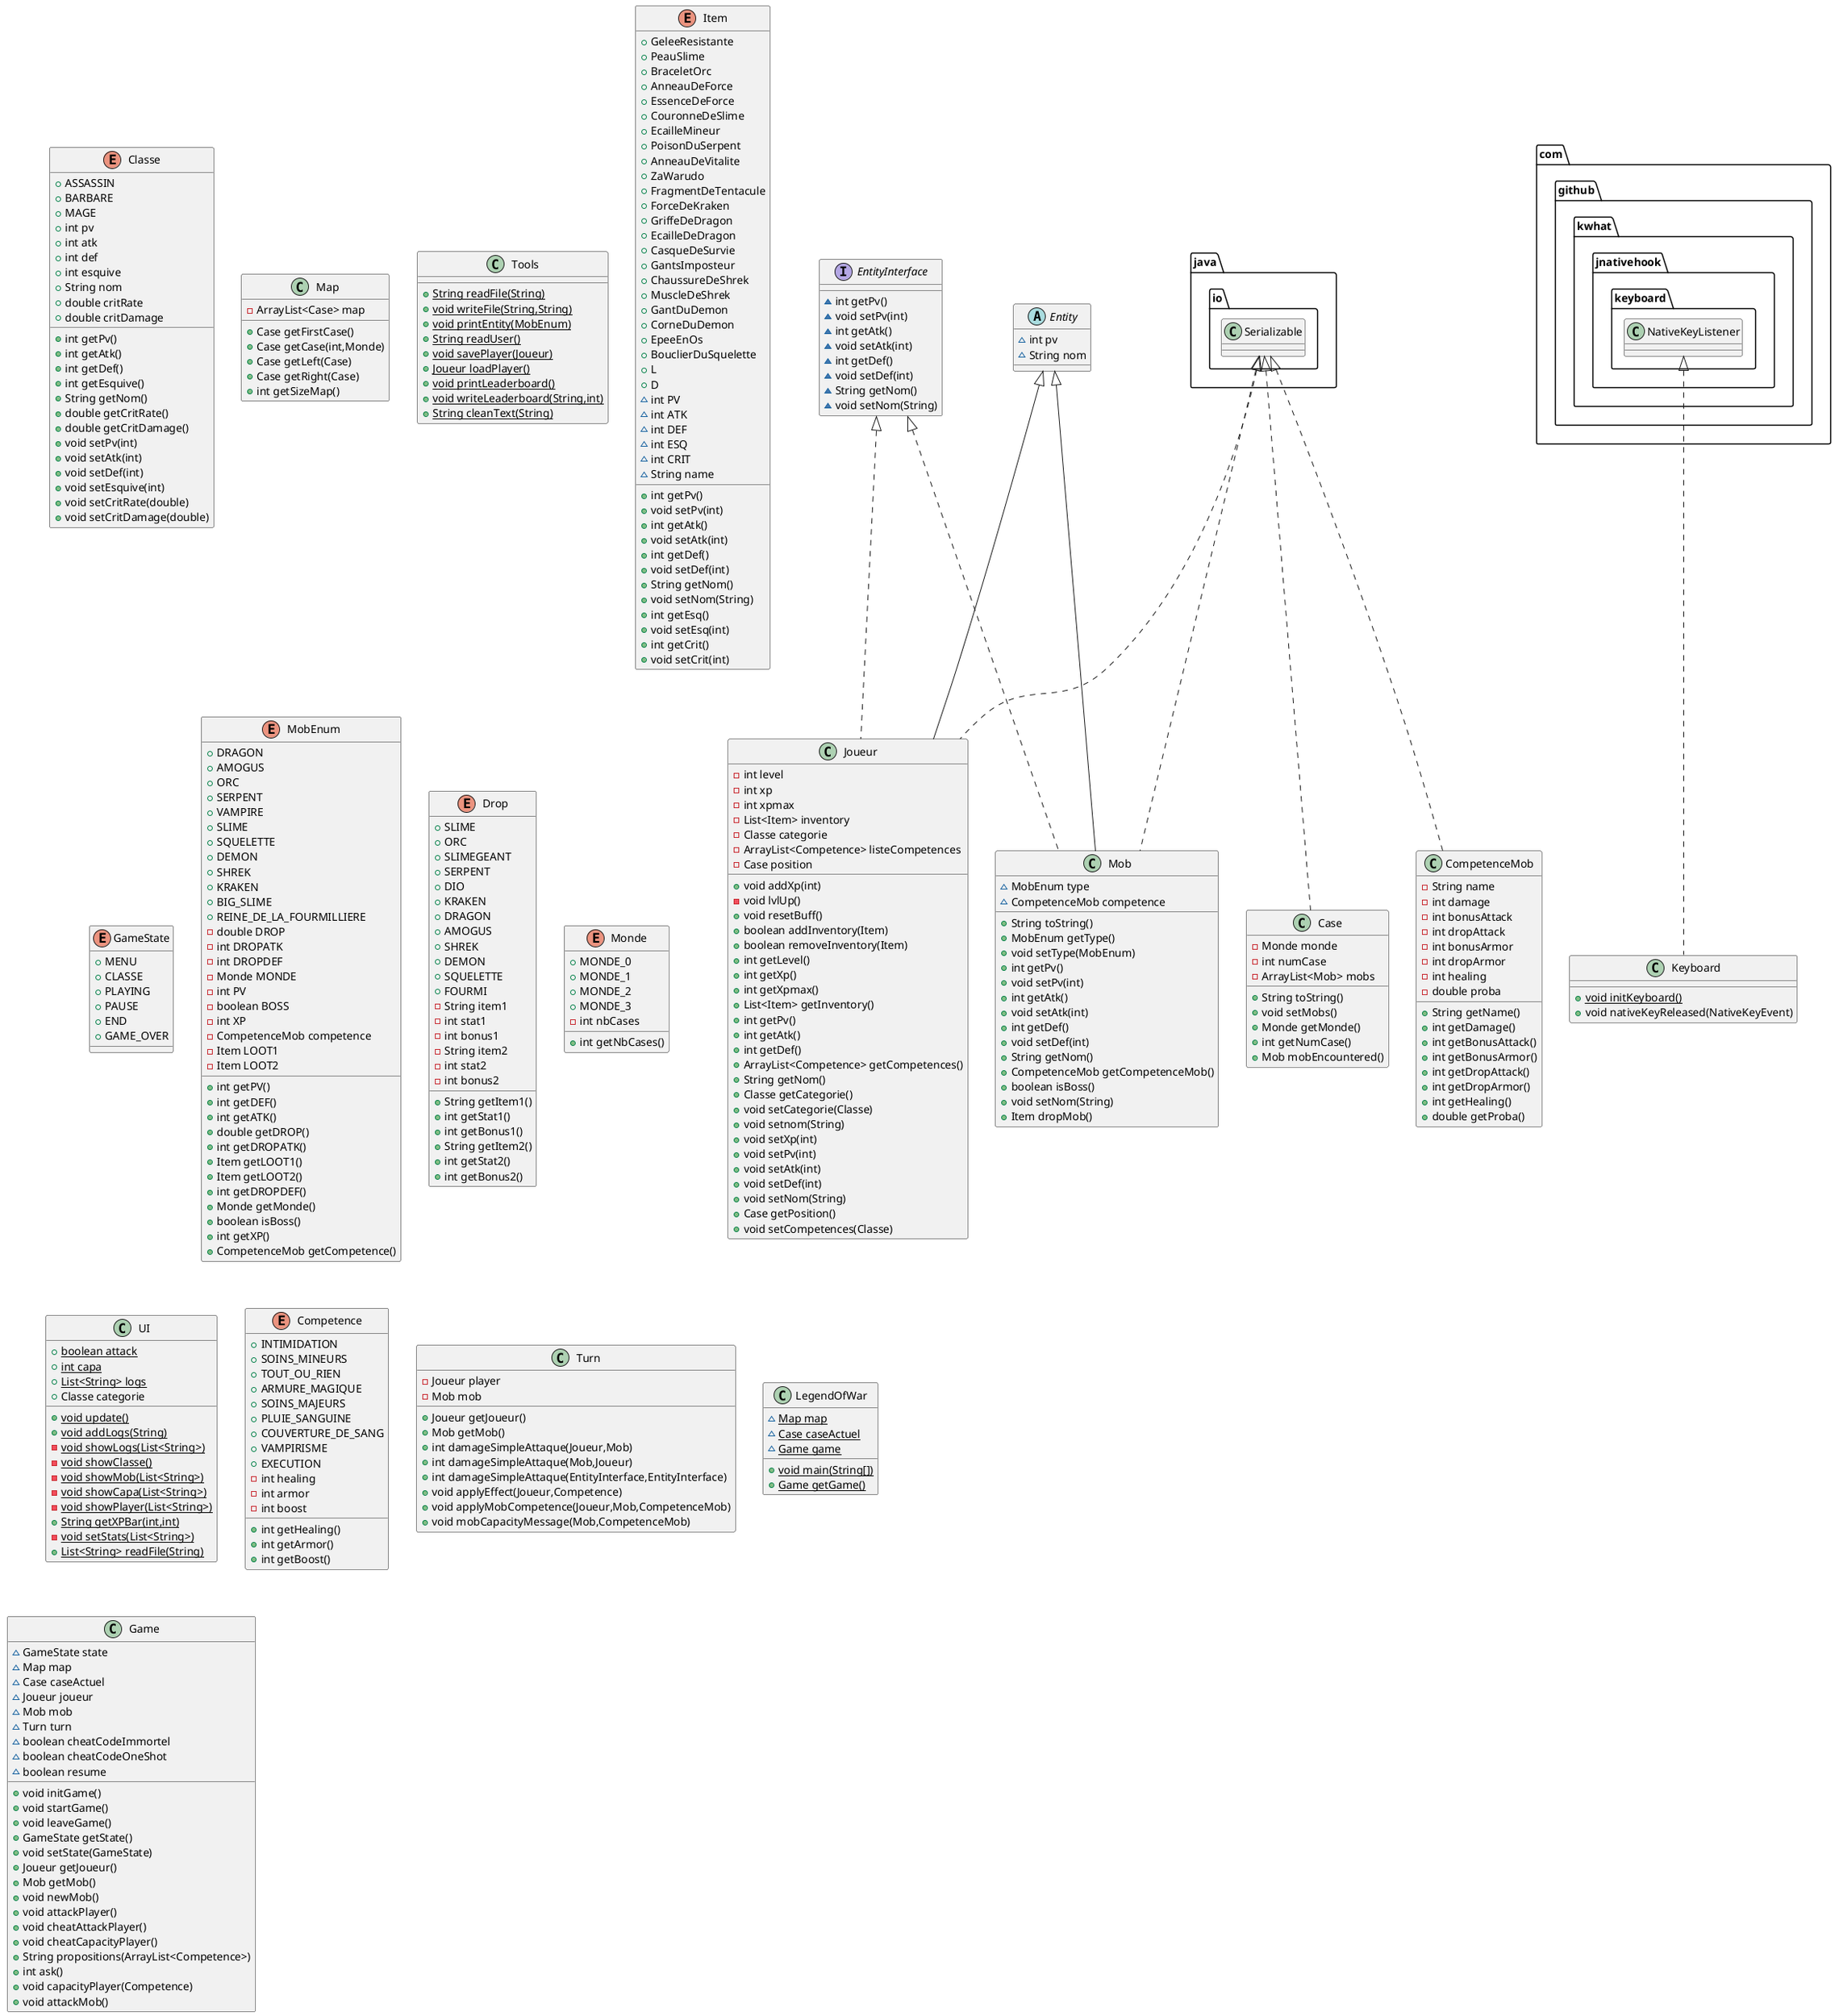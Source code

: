 @startuml
interface EntityInterface {
~ int getPv()
~ void setPv(int)
~ int getAtk()
~ void setAtk(int)
~ int getDef()
~ void setDef(int)
~ String getNom()
~ void setNom(String)
}

class Joueur {
- int level
- int xp
- int xpmax
- List<Item> inventory
- Classe categorie
- ArrayList<Competence> listeCompetences
- Case position
+ void addXp(int)
- void lvlUp()
+ void resetBuff()
+ boolean addInventory(Item)
+ boolean removeInventory(Item)
+ int getLevel()
+ int getXp()
+ int getXpmax()
+ List<Item> getInventory()
+ int getPv()
+ int getAtk()
+ int getDef()
+ ArrayList<Competence> getCompetences()
+ String getNom()
+ Classe getCategorie()
+ void setCategorie(Classe)
+ void setnom(String)
+ void setXp(int)
+ void setPv(int)
+ void setAtk(int)
+ void setDef(int)
+ void setNom(String)
+ Case getPosition()
+ void setCompetences(Classe)
}


class Keyboard {
+ {static} void initKeyboard()
+ void nativeKeyReleased(NativeKeyEvent)
}

enum Classe {
+  ASSASSIN
+  BARBARE
+  MAGE
+ int pv
+ int atk
+ int def
+ int esquive
+ String nom
+ double critRate
+ double critDamage
+ int getPv()
+ int getAtk()
+ int getDef()
+ int getEsquive()
+ String getNom()
+ double getCritRate()
+ double getCritDamage()
+ void setPv(int)
+ void setAtk(int)
+ void setDef(int)
+ void setEsquive(int)
+ void setCritRate(double)
+ void setCritDamage(double)
}


class Case {
- Monde monde
- int numCase
- ArrayList<Mob> mobs
+ String toString()
+ void setMobs()
+ Monde getMonde()
+ int getNumCase()
+ Mob mobEncountered()
}


class Map {
- ArrayList<Case> map
+ Case getFirstCase()
+ Case getCase(int,Monde)
+ Case getLeft(Case)
+ Case getRight(Case)
+ int getSizeMap()
}


class Tools {
+ {static} String readFile(String)
+ {static} void writeFile(String,String)
+ {static} void printEntity(MobEnum)
+ {static} String readUser()
+ {static} void savePlayer(Joueur)
+ {static} Joueur loadPlayer()
+ {static} void printLeaderboard()
+ {static} void writeLeaderboard(String,int)
+ {static} String cleanText(String)
}

enum Item {
+  GeleeResistante
+  PeauSlime
+  BraceletOrc
+  AnneauDeForce
+  EssenceDeForce
+  CouronneDeSlime
+  EcailleMineur
+  PoisonDuSerpent
+  AnneauDeVitalite
+  ZaWarudo
+  FragmentDeTentacule
+  ForceDeKraken
+  GriffeDeDragon
+  EcailleDeDragon
+  CasqueDeSurvie
+  GantsImposteur
+  ChaussureDeShrek
+  MuscleDeShrek
+  GantDuDemon
+  CorneDuDemon
+  EpeeEnOs
+  BouclierDuSquelette
+  L
+  D
~ int PV
~ int ATK
~ int DEF
~ int ESQ
~ int CRIT
~ String name
+ int getPv()
+ void setPv(int)
+ int getAtk()
+ void setAtk(int)
+ int getDef()
+ void setDef(int)
+ String getNom()
+ void setNom(String)
+ int getEsq()
+ void setEsq(int)
+ int getCrit()
+ void setCrit(int)
}


enum GameState {
+  MENU
+  CLASSE
+  PLAYING
+  PAUSE
+  END
+  GAME_OVER
}

class CompetenceMob {
- String name
- int damage
- int bonusAttack
- int dropAttack
- int bonusArmor
- int dropArmor
- int healing
- double proba
+ String getName()
+ int getDamage()
+ int getBonusAttack()
+ int getBonusArmor()
+ int getDropAttack()
+ int getDropArmor()
+ int getHealing()
+ double getProba()
}


class Mob {
~ MobEnum type
~ CompetenceMob competence
+ String toString()
+ MobEnum getType()
+ void setType(MobEnum)
+ int getPv()
+ void setPv(int)
+ int getAtk()
+ void setAtk(int)
+ int getDef()
+ void setDef(int)
+ String getNom()
+ CompetenceMob getCompetenceMob()
+ boolean isBoss()
+ void setNom(String)
+ Item dropMob()
}


enum MobEnum {
+  DRAGON
+  AMOGUS
+  ORC
+  SERPENT
+  VAMPIRE
+  SLIME
+  SQUELETTE
+  DEMON
+  SHREK
+  KRAKEN
+  BIG_SLIME
+  REINE_DE_LA_FOURMILLIERE
- double DROP
- int DROPATK
- int DROPDEF
- Monde MONDE
- int PV
- boolean BOSS
- int XP
- CompetenceMob competence
- Item LOOT1
- Item LOOT2
+ int getPV()
+ int getDEF()
+ int getATK()
+ double getDROP()
+ int getDROPATK()
+ Item getLOOT1()
+ Item getLOOT2()
+ int getDROPDEF()
+ Monde getMonde()
+ boolean isBoss()
+ int getXP()
+ CompetenceMob getCompetence()
}


enum Drop {
+  SLIME
+  ORC
+  SLIMEGEANT
+  SERPENT
+  DIO
+  KRAKEN
+  DRAGON
+  AMOGUS
+  SHREK
+  DEMON
+  SQUELETTE
+  FOURMI
- String item1
- int stat1
- int bonus1
- String item2
- int stat2
- int bonus2
+ String getItem1()
+ int getStat1()
+ int getBonus1()
+ String getItem2()
+ int getStat2()
+ int getBonus2()
}


enum Monde {
+  MONDE_0
+  MONDE_1
+  MONDE_2
+  MONDE_3
- int nbCases
+ int getNbCases()
}


class UI {
+ {static} boolean attack
+ {static} int capa
+ {static} List<String> logs
+ Classe categorie
+ {static} void update()
+ {static} void addLogs(String)
- {static} void showLogs(List<String>)
- {static} void showClasse()
- {static} void showMob(List<String>)
- {static} void showCapa(List<String>)
- {static} void showPlayer(List<String>)
+ {static} String getXPBar(int,int)
- {static} void setStats(List<String>)
+ {static} List<String> readFile(String)
}


enum Competence {
+  INTIMIDATION
+  SOINS_MINEURS
+  TOUT_OU_RIEN
+  ARMURE_MAGIQUE
+  SOINS_MAJEURS
+  PLUIE_SANGUINE
+  COUVERTURE_DE_SANG
+  VAMPIRISME
+  EXECUTION
- int healing
- int armor
- int boost
+ int getHealing()
+ int getArmor()
+ int getBoost()
}


class Turn {
- Joueur player
- Mob mob
+ Joueur getJoueur()
+ Mob getMob()
+ int damageSimpleAttaque(Joueur,Mob)
+ int damageSimpleAttaque(Mob,Joueur)
+ int damageSimpleAttaque(EntityInterface,EntityInterface)
+ void applyEffect(Joueur,Competence)
+ void applyMobCompetence(Joueur,Mob,CompetenceMob)
+ void mobCapacityMessage(Mob,CompetenceMob)
}


abstract class Entity {
~ int pv
~ String nom
}

class LegendOfWar {
~ {static} Map map
~ {static} Case caseActuel
~ {static} Game game
+ {static} void main(String[])
+ {static} Game getGame()
}


class Game {
~ GameState state
~ Map map
~ Case caseActuel
~ Joueur joueur
~ Mob mob
~ Turn turn
~ boolean cheatCodeImmortel
~ boolean cheatCodeOneShot
~ boolean resume
+ void initGame()
+ void startGame()
+ void leaveGame()
+ GameState getState()
+ void setState(GameState)
+ Joueur getJoueur()
+ Mob getMob()
+ void newMob()
+ void attackPlayer()
+ void cheatAttackPlayer()
+ void cheatCapacityPlayer()
+ String propositions(ArrayList<Competence>)
+ int ask()
+ void capacityPlayer(Competence)
+ void attackMob()
}




EntityInterface <|.. Joueur
java.io.Serializable <|.. Joueur
Entity <|-- Joueur
com.github.kwhat.jnativehook.keyboard.NativeKeyListener <|.. Keyboard
java.io.Serializable <|.. Case
java.io.Serializable <|.. CompetenceMob
EntityInterface <|.. Mob
java.io.Serializable <|.. Mob
Entity <|-- Mob
@enduml